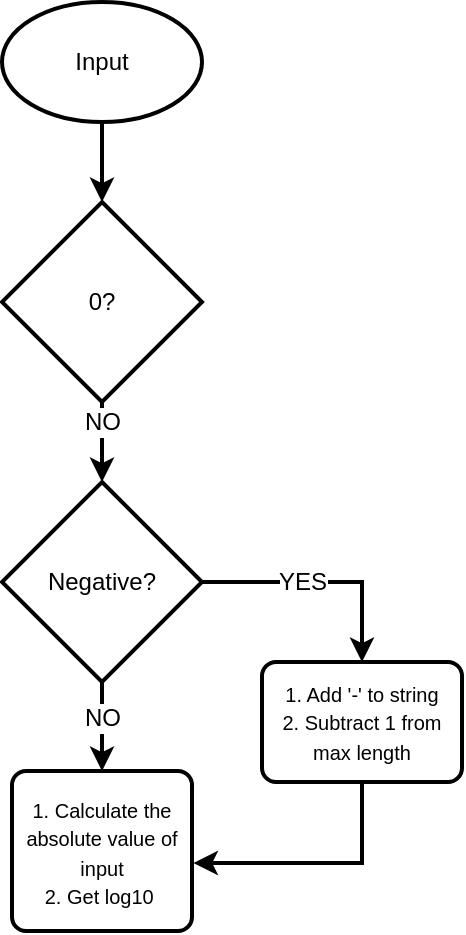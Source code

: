 <mxfile version="20.7.3" type="device"><diagram id="QxQWogvaSaamkWDqYsD0" name="Page-1"><mxGraphModel dx="794" dy="441" grid="1" gridSize="10" guides="1" tooltips="1" connect="1" arrows="1" fold="1" page="1" pageScale="1" pageWidth="827" pageHeight="1169" math="0" shadow="0"><root><mxCell id="0"/><mxCell id="1" parent="0"/><mxCell id="vt5asjgHu7Kyyq8rY5OJ-4" style="edgeStyle=orthogonalEdgeStyle;rounded=0;orthogonalLoop=1;jettySize=auto;html=1;entryX=0.5;entryY=0;entryDx=0;entryDy=0;entryPerimeter=0;strokeWidth=2;" edge="1" parent="1" source="vt5asjgHu7Kyyq8rY5OJ-2" target="vt5asjgHu7Kyyq8rY5OJ-3"><mxGeometry relative="1" as="geometry"/></mxCell><mxCell id="vt5asjgHu7Kyyq8rY5OJ-2" value="Input" style="strokeWidth=2;html=1;shape=mxgraph.flowchart.start_1;whiteSpace=wrap;" vertex="1" parent="1"><mxGeometry x="360" y="200" width="100" height="60" as="geometry"/></mxCell><mxCell id="vt5asjgHu7Kyyq8rY5OJ-6" style="edgeStyle=orthogonalEdgeStyle;rounded=0;orthogonalLoop=1;jettySize=auto;html=1;entryX=0.5;entryY=0;entryDx=0;entryDy=0;entryPerimeter=0;strokeWidth=2;" edge="1" parent="1" source="vt5asjgHu7Kyyq8rY5OJ-3" target="vt5asjgHu7Kyyq8rY5OJ-5"><mxGeometry relative="1" as="geometry"/></mxCell><mxCell id="vt5asjgHu7Kyyq8rY5OJ-7" value="&lt;font style=&quot;font-size: 12px;&quot;&gt;NO&lt;/font&gt;" style="edgeLabel;html=1;align=center;verticalAlign=middle;resizable=0;points=[];" vertex="1" connectable="0" parent="vt5asjgHu7Kyyq8rY5OJ-6"><mxGeometry x="-0.05" y="1" relative="1" as="geometry"><mxPoint x="-1" y="-9" as="offset"/></mxGeometry></mxCell><mxCell id="vt5asjgHu7Kyyq8rY5OJ-3" value="0?" style="strokeWidth=2;html=1;shape=mxgraph.flowchart.decision;whiteSpace=wrap;" vertex="1" parent="1"><mxGeometry x="360" y="300" width="100" height="100" as="geometry"/></mxCell><mxCell id="vt5asjgHu7Kyyq8rY5OJ-9" style="edgeStyle=orthogonalEdgeStyle;rounded=0;orthogonalLoop=1;jettySize=auto;html=1;entryX=0.5;entryY=0;entryDx=0;entryDy=0;strokeWidth=2;" edge="1" parent="1" source="vt5asjgHu7Kyyq8rY5OJ-5" target="vt5asjgHu7Kyyq8rY5OJ-17"><mxGeometry relative="1" as="geometry"><mxPoint x="410.0" y="580" as="targetPoint"/></mxGeometry></mxCell><mxCell id="vt5asjgHu7Kyyq8rY5OJ-10" value="&lt;font style=&quot;font-size: 12px;&quot;&gt;NO&lt;/font&gt;" style="edgeLabel;html=1;align=center;verticalAlign=middle;resizable=0;points=[];" vertex="1" connectable="0" parent="vt5asjgHu7Kyyq8rY5OJ-9"><mxGeometry x="-0.2" relative="1" as="geometry"><mxPoint as="offset"/></mxGeometry></mxCell><mxCell id="vt5asjgHu7Kyyq8rY5OJ-12" style="edgeStyle=orthogonalEdgeStyle;rounded=0;orthogonalLoop=1;jettySize=auto;html=1;entryX=0.5;entryY=0;entryDx=0;entryDy=0;strokeWidth=2;fontSize=10;" edge="1" parent="1" source="vt5asjgHu7Kyyq8rY5OJ-5" target="vt5asjgHu7Kyyq8rY5OJ-11"><mxGeometry relative="1" as="geometry"/></mxCell><mxCell id="vt5asjgHu7Kyyq8rY5OJ-14" value="&lt;font style=&quot;font-size: 12px;&quot;&gt;YES&lt;/font&gt;" style="edgeLabel;html=1;align=center;verticalAlign=middle;resizable=0;points=[];fontSize=10;" vertex="1" connectable="0" parent="vt5asjgHu7Kyyq8rY5OJ-12"><mxGeometry x="-0.25" y="5" relative="1" as="geometry"><mxPoint x="5" y="5" as="offset"/></mxGeometry></mxCell><mxCell id="vt5asjgHu7Kyyq8rY5OJ-5" value="Negative?" style="strokeWidth=2;html=1;shape=mxgraph.flowchart.decision;whiteSpace=wrap;" vertex="1" parent="1"><mxGeometry x="360" y="440" width="100" height="100" as="geometry"/></mxCell><mxCell id="vt5asjgHu7Kyyq8rY5OJ-13" style="edgeStyle=orthogonalEdgeStyle;rounded=0;orthogonalLoop=1;jettySize=auto;html=1;entryX=1.008;entryY=0.575;entryDx=0;entryDy=0;entryPerimeter=0;strokeWidth=2;fontSize=10;" edge="1" parent="1" source="vt5asjgHu7Kyyq8rY5OJ-11" target="vt5asjgHu7Kyyq8rY5OJ-17"><mxGeometry relative="1" as="geometry"><mxPoint x="460.0" y="630" as="targetPoint"/><Array as="points"><mxPoint x="540" y="630"/></Array></mxGeometry></mxCell><mxCell id="vt5asjgHu7Kyyq8rY5OJ-11" value="&lt;font style=&quot;font-size: 10px;&quot;&gt;1. Add '-' to string&lt;br&gt;2. Subtract 1 from max length&lt;/font&gt;" style="rounded=1;whiteSpace=wrap;html=1;absoluteArcSize=1;arcSize=14;strokeWidth=2;" vertex="1" parent="1"><mxGeometry x="490" y="530" width="100" height="60" as="geometry"/></mxCell><mxCell id="vt5asjgHu7Kyyq8rY5OJ-17" value="&lt;font style=&quot;font-size: 10px;&quot;&gt;1. Calculate the absolute value of input&lt;br&gt;2. Get log10&amp;nbsp;&lt;/font&gt;" style="rounded=1;whiteSpace=wrap;html=1;absoluteArcSize=1;arcSize=14;strokeWidth=2;fontSize=12;" vertex="1" parent="1"><mxGeometry x="365" y="584.5" width="90" height="80" as="geometry"/></mxCell></root></mxGraphModel></diagram></mxfile>